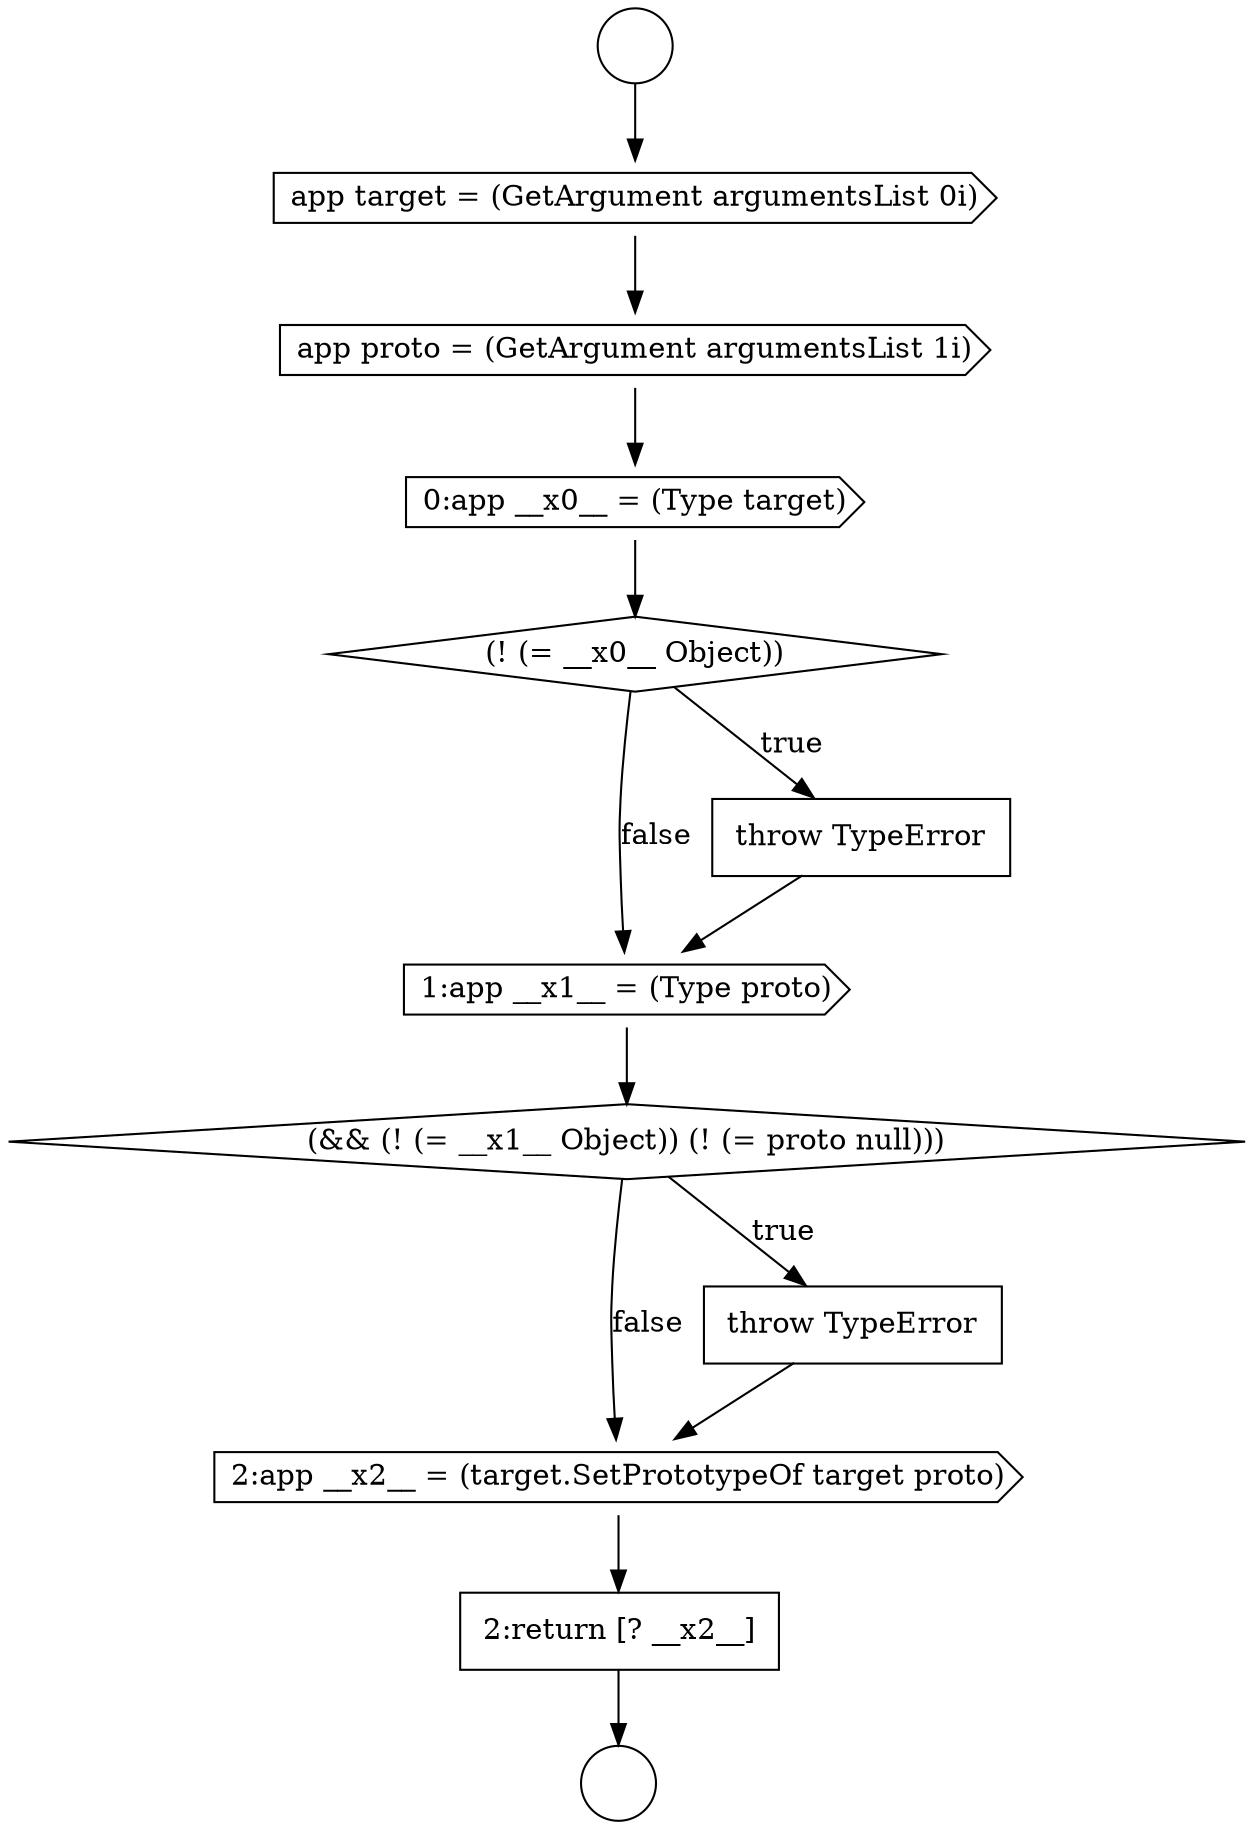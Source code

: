 digraph {
  node16836 [shape=cds, label=<<font color="black">2:app __x2__ = (target.SetPrototypeOf target proto)</font>> color="black" fillcolor="white" style=filled]
  node16830 [shape=cds, label=<<font color="black">0:app __x0__ = (Type target)</font>> color="black" fillcolor="white" style=filled]
  node16826 [shape=circle label=" " color="black" fillcolor="white" style=filled]
  node16829 [shape=cds, label=<<font color="black">app proto = (GetArgument argumentsList 1i)</font>> color="black" fillcolor="white" style=filled]
  node16833 [shape=cds, label=<<font color="black">1:app __x1__ = (Type proto)</font>> color="black" fillcolor="white" style=filled]
  node16832 [shape=none, margin=0, label=<<font color="black">
    <table border="0" cellborder="1" cellspacing="0" cellpadding="10">
      <tr><td align="left">throw TypeError</td></tr>
    </table>
  </font>> color="black" fillcolor="white" style=filled]
  node16837 [shape=none, margin=0, label=<<font color="black">
    <table border="0" cellborder="1" cellspacing="0" cellpadding="10">
      <tr><td align="left">2:return [? __x2__]</td></tr>
    </table>
  </font>> color="black" fillcolor="white" style=filled]
  node16834 [shape=diamond, label=<<font color="black">(&amp;&amp; (! (= __x1__ Object)) (! (= proto null)))</font>> color="black" fillcolor="white" style=filled]
  node16831 [shape=diamond, label=<<font color="black">(! (= __x0__ Object))</font>> color="black" fillcolor="white" style=filled]
  node16828 [shape=cds, label=<<font color="black">app target = (GetArgument argumentsList 0i)</font>> color="black" fillcolor="white" style=filled]
  node16835 [shape=none, margin=0, label=<<font color="black">
    <table border="0" cellborder="1" cellspacing="0" cellpadding="10">
      <tr><td align="left">throw TypeError</td></tr>
    </table>
  </font>> color="black" fillcolor="white" style=filled]
  node16827 [shape=circle label=" " color="black" fillcolor="white" style=filled]
  node16836 -> node16837 [ color="black"]
  node16826 -> node16828 [ color="black"]
  node16829 -> node16830 [ color="black"]
  node16831 -> node16832 [label=<<font color="black">true</font>> color="black"]
  node16831 -> node16833 [label=<<font color="black">false</font>> color="black"]
  node16830 -> node16831 [ color="black"]
  node16837 -> node16827 [ color="black"]
  node16835 -> node16836 [ color="black"]
  node16834 -> node16835 [label=<<font color="black">true</font>> color="black"]
  node16834 -> node16836 [label=<<font color="black">false</font>> color="black"]
  node16833 -> node16834 [ color="black"]
  node16832 -> node16833 [ color="black"]
  node16828 -> node16829 [ color="black"]
}
